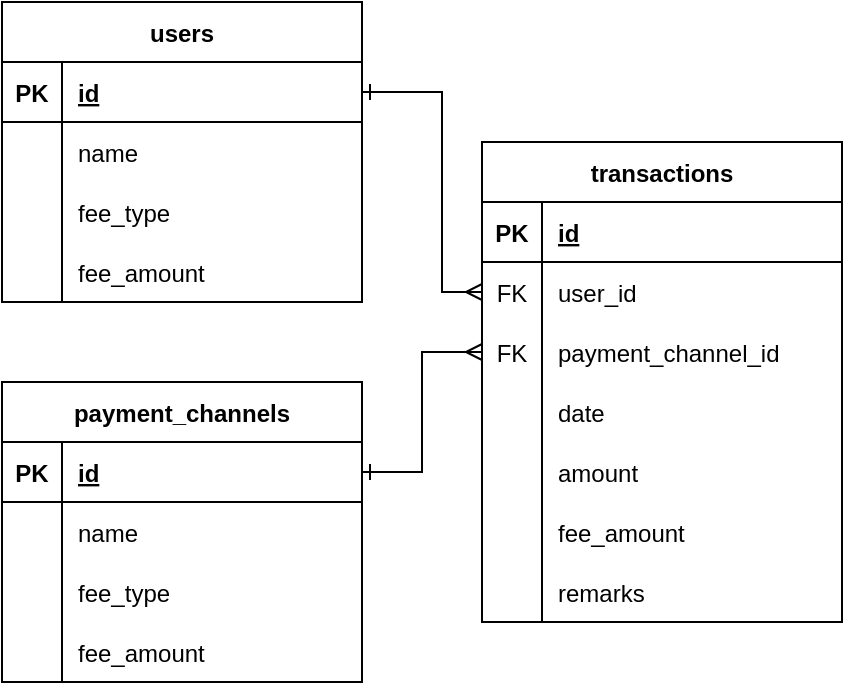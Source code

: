 <mxfile version="20.8.9" type="github">
  <diagram id="M0o8-B2Olikb4AZgp4i0" name="Page-1">
    <mxGraphModel dx="487" dy="741" grid="1" gridSize="10" guides="1" tooltips="1" connect="1" arrows="1" fold="1" page="1" pageScale="1" pageWidth="850" pageHeight="1100" math="0" shadow="0">
      <root>
        <mxCell id="0" />
        <mxCell id="1" parent="0" />
        <mxCell id="arEwCPSn7kEbS8uEqYFy-2" value="transactions" style="shape=table;startSize=30;container=1;collapsible=1;childLayout=tableLayout;fixedRows=1;rowLines=0;fontStyle=1;align=center;resizeLast=1;" vertex="1" parent="1">
          <mxGeometry x="360" y="240" width="180" height="240" as="geometry" />
        </mxCell>
        <mxCell id="arEwCPSn7kEbS8uEqYFy-3" value="" style="shape=tableRow;horizontal=0;startSize=0;swimlaneHead=0;swimlaneBody=0;fillColor=none;collapsible=0;dropTarget=0;points=[[0,0.5],[1,0.5]];portConstraint=eastwest;top=0;left=0;right=0;bottom=1;" vertex="1" parent="arEwCPSn7kEbS8uEqYFy-2">
          <mxGeometry y="30" width="180" height="30" as="geometry" />
        </mxCell>
        <mxCell id="arEwCPSn7kEbS8uEqYFy-4" value="PK" style="shape=partialRectangle;connectable=0;fillColor=none;top=0;left=0;bottom=0;right=0;fontStyle=1;overflow=hidden;" vertex="1" parent="arEwCPSn7kEbS8uEqYFy-3">
          <mxGeometry width="30" height="30" as="geometry">
            <mxRectangle width="30" height="30" as="alternateBounds" />
          </mxGeometry>
        </mxCell>
        <mxCell id="arEwCPSn7kEbS8uEqYFy-5" value="id" style="shape=partialRectangle;connectable=0;fillColor=none;top=0;left=0;bottom=0;right=0;align=left;spacingLeft=6;fontStyle=5;overflow=hidden;" vertex="1" parent="arEwCPSn7kEbS8uEqYFy-3">
          <mxGeometry x="30" width="150" height="30" as="geometry">
            <mxRectangle width="150" height="30" as="alternateBounds" />
          </mxGeometry>
        </mxCell>
        <mxCell id="arEwCPSn7kEbS8uEqYFy-29" value="" style="shape=tableRow;horizontal=0;startSize=0;swimlaneHead=0;swimlaneBody=0;fillColor=none;collapsible=0;dropTarget=0;points=[[0,0.5],[1,0.5]];portConstraint=eastwest;top=0;left=0;right=0;bottom=0;" vertex="1" parent="arEwCPSn7kEbS8uEqYFy-2">
          <mxGeometry y="60" width="180" height="30" as="geometry" />
        </mxCell>
        <mxCell id="arEwCPSn7kEbS8uEqYFy-30" value="FK" style="shape=partialRectangle;connectable=0;fillColor=none;top=0;left=0;bottom=0;right=0;editable=1;overflow=hidden;" vertex="1" parent="arEwCPSn7kEbS8uEqYFy-29">
          <mxGeometry width="30" height="30" as="geometry">
            <mxRectangle width="30" height="30" as="alternateBounds" />
          </mxGeometry>
        </mxCell>
        <mxCell id="arEwCPSn7kEbS8uEqYFy-31" value="user_id" style="shape=partialRectangle;connectable=0;fillColor=none;top=0;left=0;bottom=0;right=0;align=left;spacingLeft=6;overflow=hidden;" vertex="1" parent="arEwCPSn7kEbS8uEqYFy-29">
          <mxGeometry x="30" width="150" height="30" as="geometry">
            <mxRectangle width="150" height="30" as="alternateBounds" />
          </mxGeometry>
        </mxCell>
        <mxCell id="arEwCPSn7kEbS8uEqYFy-6" value="" style="shape=tableRow;horizontal=0;startSize=0;swimlaneHead=0;swimlaneBody=0;fillColor=none;collapsible=0;dropTarget=0;points=[[0,0.5],[1,0.5]];portConstraint=eastwest;top=0;left=0;right=0;bottom=0;" vertex="1" parent="arEwCPSn7kEbS8uEqYFy-2">
          <mxGeometry y="90" width="180" height="30" as="geometry" />
        </mxCell>
        <mxCell id="arEwCPSn7kEbS8uEqYFy-7" value="FK" style="shape=partialRectangle;connectable=0;fillColor=none;top=0;left=0;bottom=0;right=0;editable=1;overflow=hidden;" vertex="1" parent="arEwCPSn7kEbS8uEqYFy-6">
          <mxGeometry width="30" height="30" as="geometry">
            <mxRectangle width="30" height="30" as="alternateBounds" />
          </mxGeometry>
        </mxCell>
        <mxCell id="arEwCPSn7kEbS8uEqYFy-8" value="payment_channel_id" style="shape=partialRectangle;connectable=0;fillColor=none;top=0;left=0;bottom=0;right=0;align=left;spacingLeft=6;overflow=hidden;" vertex="1" parent="arEwCPSn7kEbS8uEqYFy-6">
          <mxGeometry x="30" width="150" height="30" as="geometry">
            <mxRectangle width="150" height="30" as="alternateBounds" />
          </mxGeometry>
        </mxCell>
        <mxCell id="arEwCPSn7kEbS8uEqYFy-48" value="" style="shape=tableRow;horizontal=0;startSize=0;swimlaneHead=0;swimlaneBody=0;fillColor=none;collapsible=0;dropTarget=0;points=[[0,0.5],[1,0.5]];portConstraint=eastwest;top=0;left=0;right=0;bottom=0;" vertex="1" parent="arEwCPSn7kEbS8uEqYFy-2">
          <mxGeometry y="120" width="180" height="30" as="geometry" />
        </mxCell>
        <mxCell id="arEwCPSn7kEbS8uEqYFy-49" value="" style="shape=partialRectangle;connectable=0;fillColor=none;top=0;left=0;bottom=0;right=0;editable=1;overflow=hidden;" vertex="1" parent="arEwCPSn7kEbS8uEqYFy-48">
          <mxGeometry width="30" height="30" as="geometry">
            <mxRectangle width="30" height="30" as="alternateBounds" />
          </mxGeometry>
        </mxCell>
        <mxCell id="arEwCPSn7kEbS8uEqYFy-50" value="date" style="shape=partialRectangle;connectable=0;fillColor=none;top=0;left=0;bottom=0;right=0;align=left;spacingLeft=6;overflow=hidden;" vertex="1" parent="arEwCPSn7kEbS8uEqYFy-48">
          <mxGeometry x="30" width="150" height="30" as="geometry">
            <mxRectangle width="150" height="30" as="alternateBounds" />
          </mxGeometry>
        </mxCell>
        <mxCell id="arEwCPSn7kEbS8uEqYFy-9" value="" style="shape=tableRow;horizontal=0;startSize=0;swimlaneHead=0;swimlaneBody=0;fillColor=none;collapsible=0;dropTarget=0;points=[[0,0.5],[1,0.5]];portConstraint=eastwest;top=0;left=0;right=0;bottom=0;" vertex="1" parent="arEwCPSn7kEbS8uEqYFy-2">
          <mxGeometry y="150" width="180" height="30" as="geometry" />
        </mxCell>
        <mxCell id="arEwCPSn7kEbS8uEqYFy-10" value="" style="shape=partialRectangle;connectable=0;fillColor=none;top=0;left=0;bottom=0;right=0;editable=1;overflow=hidden;" vertex="1" parent="arEwCPSn7kEbS8uEqYFy-9">
          <mxGeometry width="30" height="30" as="geometry">
            <mxRectangle width="30" height="30" as="alternateBounds" />
          </mxGeometry>
        </mxCell>
        <mxCell id="arEwCPSn7kEbS8uEqYFy-11" value="amount" style="shape=partialRectangle;connectable=0;fillColor=none;top=0;left=0;bottom=0;right=0;align=left;spacingLeft=6;overflow=hidden;" vertex="1" parent="arEwCPSn7kEbS8uEqYFy-9">
          <mxGeometry x="30" width="150" height="30" as="geometry">
            <mxRectangle width="150" height="30" as="alternateBounds" />
          </mxGeometry>
        </mxCell>
        <mxCell id="arEwCPSn7kEbS8uEqYFy-12" value="" style="shape=tableRow;horizontal=0;startSize=0;swimlaneHead=0;swimlaneBody=0;fillColor=none;collapsible=0;dropTarget=0;points=[[0,0.5],[1,0.5]];portConstraint=eastwest;top=0;left=0;right=0;bottom=0;" vertex="1" parent="arEwCPSn7kEbS8uEqYFy-2">
          <mxGeometry y="180" width="180" height="30" as="geometry" />
        </mxCell>
        <mxCell id="arEwCPSn7kEbS8uEqYFy-13" value="" style="shape=partialRectangle;connectable=0;fillColor=none;top=0;left=0;bottom=0;right=0;editable=1;overflow=hidden;" vertex="1" parent="arEwCPSn7kEbS8uEqYFy-12">
          <mxGeometry width="30" height="30" as="geometry">
            <mxRectangle width="30" height="30" as="alternateBounds" />
          </mxGeometry>
        </mxCell>
        <mxCell id="arEwCPSn7kEbS8uEqYFy-14" value="fee_amount" style="shape=partialRectangle;connectable=0;fillColor=none;top=0;left=0;bottom=0;right=0;align=left;spacingLeft=6;overflow=hidden;" vertex="1" parent="arEwCPSn7kEbS8uEqYFy-12">
          <mxGeometry x="30" width="150" height="30" as="geometry">
            <mxRectangle width="150" height="30" as="alternateBounds" />
          </mxGeometry>
        </mxCell>
        <mxCell id="arEwCPSn7kEbS8uEqYFy-45" value="" style="shape=tableRow;horizontal=0;startSize=0;swimlaneHead=0;swimlaneBody=0;fillColor=none;collapsible=0;dropTarget=0;points=[[0,0.5],[1,0.5]];portConstraint=eastwest;top=0;left=0;right=0;bottom=0;" vertex="1" parent="arEwCPSn7kEbS8uEqYFy-2">
          <mxGeometry y="210" width="180" height="30" as="geometry" />
        </mxCell>
        <mxCell id="arEwCPSn7kEbS8uEqYFy-46" value="" style="shape=partialRectangle;connectable=0;fillColor=none;top=0;left=0;bottom=0;right=0;editable=1;overflow=hidden;" vertex="1" parent="arEwCPSn7kEbS8uEqYFy-45">
          <mxGeometry width="30" height="30" as="geometry">
            <mxRectangle width="30" height="30" as="alternateBounds" />
          </mxGeometry>
        </mxCell>
        <mxCell id="arEwCPSn7kEbS8uEqYFy-47" value="remarks" style="shape=partialRectangle;connectable=0;fillColor=none;top=0;left=0;bottom=0;right=0;align=left;spacingLeft=6;overflow=hidden;" vertex="1" parent="arEwCPSn7kEbS8uEqYFy-45">
          <mxGeometry x="30" width="150" height="30" as="geometry">
            <mxRectangle width="150" height="30" as="alternateBounds" />
          </mxGeometry>
        </mxCell>
        <mxCell id="arEwCPSn7kEbS8uEqYFy-15" value="payment_channels" style="shape=table;startSize=30;container=1;collapsible=1;childLayout=tableLayout;fixedRows=1;rowLines=0;fontStyle=1;align=center;resizeLast=1;" vertex="1" parent="1">
          <mxGeometry x="120" y="360" width="180" height="150" as="geometry" />
        </mxCell>
        <mxCell id="arEwCPSn7kEbS8uEqYFy-16" value="" style="shape=tableRow;horizontal=0;startSize=0;swimlaneHead=0;swimlaneBody=0;fillColor=none;collapsible=0;dropTarget=0;points=[[0,0.5],[1,0.5]];portConstraint=eastwest;top=0;left=0;right=0;bottom=1;" vertex="1" parent="arEwCPSn7kEbS8uEqYFy-15">
          <mxGeometry y="30" width="180" height="30" as="geometry" />
        </mxCell>
        <mxCell id="arEwCPSn7kEbS8uEqYFy-17" value="PK" style="shape=partialRectangle;connectable=0;fillColor=none;top=0;left=0;bottom=0;right=0;fontStyle=1;overflow=hidden;" vertex="1" parent="arEwCPSn7kEbS8uEqYFy-16">
          <mxGeometry width="30" height="30" as="geometry">
            <mxRectangle width="30" height="30" as="alternateBounds" />
          </mxGeometry>
        </mxCell>
        <mxCell id="arEwCPSn7kEbS8uEqYFy-18" value="id" style="shape=partialRectangle;connectable=0;fillColor=none;top=0;left=0;bottom=0;right=0;align=left;spacingLeft=6;fontStyle=5;overflow=hidden;" vertex="1" parent="arEwCPSn7kEbS8uEqYFy-16">
          <mxGeometry x="30" width="150" height="30" as="geometry">
            <mxRectangle width="150" height="30" as="alternateBounds" />
          </mxGeometry>
        </mxCell>
        <mxCell id="arEwCPSn7kEbS8uEqYFy-19" value="" style="shape=tableRow;horizontal=0;startSize=0;swimlaneHead=0;swimlaneBody=0;fillColor=none;collapsible=0;dropTarget=0;points=[[0,0.5],[1,0.5]];portConstraint=eastwest;top=0;left=0;right=0;bottom=0;" vertex="1" parent="arEwCPSn7kEbS8uEqYFy-15">
          <mxGeometry y="60" width="180" height="30" as="geometry" />
        </mxCell>
        <mxCell id="arEwCPSn7kEbS8uEqYFy-20" value="" style="shape=partialRectangle;connectable=0;fillColor=none;top=0;left=0;bottom=0;right=0;editable=1;overflow=hidden;" vertex="1" parent="arEwCPSn7kEbS8uEqYFy-19">
          <mxGeometry width="30" height="30" as="geometry">
            <mxRectangle width="30" height="30" as="alternateBounds" />
          </mxGeometry>
        </mxCell>
        <mxCell id="arEwCPSn7kEbS8uEqYFy-21" value="name" style="shape=partialRectangle;connectable=0;fillColor=none;top=0;left=0;bottom=0;right=0;align=left;spacingLeft=6;overflow=hidden;" vertex="1" parent="arEwCPSn7kEbS8uEqYFy-19">
          <mxGeometry x="30" width="150" height="30" as="geometry">
            <mxRectangle width="150" height="30" as="alternateBounds" />
          </mxGeometry>
        </mxCell>
        <mxCell id="arEwCPSn7kEbS8uEqYFy-22" value="" style="shape=tableRow;horizontal=0;startSize=0;swimlaneHead=0;swimlaneBody=0;fillColor=none;collapsible=0;dropTarget=0;points=[[0,0.5],[1,0.5]];portConstraint=eastwest;top=0;left=0;right=0;bottom=0;" vertex="1" parent="arEwCPSn7kEbS8uEqYFy-15">
          <mxGeometry y="90" width="180" height="30" as="geometry" />
        </mxCell>
        <mxCell id="arEwCPSn7kEbS8uEqYFy-23" value="" style="shape=partialRectangle;connectable=0;fillColor=none;top=0;left=0;bottom=0;right=0;editable=1;overflow=hidden;" vertex="1" parent="arEwCPSn7kEbS8uEqYFy-22">
          <mxGeometry width="30" height="30" as="geometry">
            <mxRectangle width="30" height="30" as="alternateBounds" />
          </mxGeometry>
        </mxCell>
        <mxCell id="arEwCPSn7kEbS8uEqYFy-24" value="fee_type" style="shape=partialRectangle;connectable=0;fillColor=none;top=0;left=0;bottom=0;right=0;align=left;spacingLeft=6;overflow=hidden;" vertex="1" parent="arEwCPSn7kEbS8uEqYFy-22">
          <mxGeometry x="30" width="150" height="30" as="geometry">
            <mxRectangle width="150" height="30" as="alternateBounds" />
          </mxGeometry>
        </mxCell>
        <mxCell id="arEwCPSn7kEbS8uEqYFy-25" value="" style="shape=tableRow;horizontal=0;startSize=0;swimlaneHead=0;swimlaneBody=0;fillColor=none;collapsible=0;dropTarget=0;points=[[0,0.5],[1,0.5]];portConstraint=eastwest;top=0;left=0;right=0;bottom=0;" vertex="1" parent="arEwCPSn7kEbS8uEqYFy-15">
          <mxGeometry y="120" width="180" height="30" as="geometry" />
        </mxCell>
        <mxCell id="arEwCPSn7kEbS8uEqYFy-26" value="" style="shape=partialRectangle;connectable=0;fillColor=none;top=0;left=0;bottom=0;right=0;editable=1;overflow=hidden;" vertex="1" parent="arEwCPSn7kEbS8uEqYFy-25">
          <mxGeometry width="30" height="30" as="geometry">
            <mxRectangle width="30" height="30" as="alternateBounds" />
          </mxGeometry>
        </mxCell>
        <mxCell id="arEwCPSn7kEbS8uEqYFy-27" value="fee_amount" style="shape=partialRectangle;connectable=0;fillColor=none;top=0;left=0;bottom=0;right=0;align=left;spacingLeft=6;overflow=hidden;" vertex="1" parent="arEwCPSn7kEbS8uEqYFy-25">
          <mxGeometry x="30" width="150" height="30" as="geometry">
            <mxRectangle width="150" height="30" as="alternateBounds" />
          </mxGeometry>
        </mxCell>
        <mxCell id="arEwCPSn7kEbS8uEqYFy-28" style="edgeStyle=orthogonalEdgeStyle;rounded=0;orthogonalLoop=1;jettySize=auto;html=1;endArrow=ERmany;endFill=0;startArrow=ERone;startFill=0;" edge="1" parent="1" source="arEwCPSn7kEbS8uEqYFy-16" target="arEwCPSn7kEbS8uEqYFy-6">
          <mxGeometry relative="1" as="geometry">
            <mxPoint x="310" y="260" as="targetPoint" />
          </mxGeometry>
        </mxCell>
        <mxCell id="arEwCPSn7kEbS8uEqYFy-32" value="users" style="shape=table;startSize=30;container=1;collapsible=1;childLayout=tableLayout;fixedRows=1;rowLines=0;fontStyle=1;align=center;resizeLast=1;" vertex="1" parent="1">
          <mxGeometry x="120" y="170" width="180" height="150" as="geometry" />
        </mxCell>
        <mxCell id="arEwCPSn7kEbS8uEqYFy-33" value="" style="shape=tableRow;horizontal=0;startSize=0;swimlaneHead=0;swimlaneBody=0;fillColor=none;collapsible=0;dropTarget=0;points=[[0,0.5],[1,0.5]];portConstraint=eastwest;top=0;left=0;right=0;bottom=1;" vertex="1" parent="arEwCPSn7kEbS8uEqYFy-32">
          <mxGeometry y="30" width="180" height="30" as="geometry" />
        </mxCell>
        <mxCell id="arEwCPSn7kEbS8uEqYFy-34" value="PK" style="shape=partialRectangle;connectable=0;fillColor=none;top=0;left=0;bottom=0;right=0;fontStyle=1;overflow=hidden;" vertex="1" parent="arEwCPSn7kEbS8uEqYFy-33">
          <mxGeometry width="30" height="30" as="geometry">
            <mxRectangle width="30" height="30" as="alternateBounds" />
          </mxGeometry>
        </mxCell>
        <mxCell id="arEwCPSn7kEbS8uEqYFy-35" value="id" style="shape=partialRectangle;connectable=0;fillColor=none;top=0;left=0;bottom=0;right=0;align=left;spacingLeft=6;fontStyle=5;overflow=hidden;" vertex="1" parent="arEwCPSn7kEbS8uEqYFy-33">
          <mxGeometry x="30" width="150" height="30" as="geometry">
            <mxRectangle width="150" height="30" as="alternateBounds" />
          </mxGeometry>
        </mxCell>
        <mxCell id="arEwCPSn7kEbS8uEqYFy-36" value="" style="shape=tableRow;horizontal=0;startSize=0;swimlaneHead=0;swimlaneBody=0;fillColor=none;collapsible=0;dropTarget=0;points=[[0,0.5],[1,0.5]];portConstraint=eastwest;top=0;left=0;right=0;bottom=0;" vertex="1" parent="arEwCPSn7kEbS8uEqYFy-32">
          <mxGeometry y="60" width="180" height="30" as="geometry" />
        </mxCell>
        <mxCell id="arEwCPSn7kEbS8uEqYFy-37" value="" style="shape=partialRectangle;connectable=0;fillColor=none;top=0;left=0;bottom=0;right=0;editable=1;overflow=hidden;" vertex="1" parent="arEwCPSn7kEbS8uEqYFy-36">
          <mxGeometry width="30" height="30" as="geometry">
            <mxRectangle width="30" height="30" as="alternateBounds" />
          </mxGeometry>
        </mxCell>
        <mxCell id="arEwCPSn7kEbS8uEqYFy-38" value="name" style="shape=partialRectangle;connectable=0;fillColor=none;top=0;left=0;bottom=0;right=0;align=left;spacingLeft=6;overflow=hidden;" vertex="1" parent="arEwCPSn7kEbS8uEqYFy-36">
          <mxGeometry x="30" width="150" height="30" as="geometry">
            <mxRectangle width="150" height="30" as="alternateBounds" />
          </mxGeometry>
        </mxCell>
        <mxCell id="arEwCPSn7kEbS8uEqYFy-39" value="" style="shape=tableRow;horizontal=0;startSize=0;swimlaneHead=0;swimlaneBody=0;fillColor=none;collapsible=0;dropTarget=0;points=[[0,0.5],[1,0.5]];portConstraint=eastwest;top=0;left=0;right=0;bottom=0;" vertex="1" parent="arEwCPSn7kEbS8uEqYFy-32">
          <mxGeometry y="90" width="180" height="30" as="geometry" />
        </mxCell>
        <mxCell id="arEwCPSn7kEbS8uEqYFy-40" value="" style="shape=partialRectangle;connectable=0;fillColor=none;top=0;left=0;bottom=0;right=0;editable=1;overflow=hidden;" vertex="1" parent="arEwCPSn7kEbS8uEqYFy-39">
          <mxGeometry width="30" height="30" as="geometry">
            <mxRectangle width="30" height="30" as="alternateBounds" />
          </mxGeometry>
        </mxCell>
        <mxCell id="arEwCPSn7kEbS8uEqYFy-41" value="fee_type" style="shape=partialRectangle;connectable=0;fillColor=none;top=0;left=0;bottom=0;right=0;align=left;spacingLeft=6;overflow=hidden;" vertex="1" parent="arEwCPSn7kEbS8uEqYFy-39">
          <mxGeometry x="30" width="150" height="30" as="geometry">
            <mxRectangle width="150" height="30" as="alternateBounds" />
          </mxGeometry>
        </mxCell>
        <mxCell id="arEwCPSn7kEbS8uEqYFy-42" value="" style="shape=tableRow;horizontal=0;startSize=0;swimlaneHead=0;swimlaneBody=0;fillColor=none;collapsible=0;dropTarget=0;points=[[0,0.5],[1,0.5]];portConstraint=eastwest;top=0;left=0;right=0;bottom=0;" vertex="1" parent="arEwCPSn7kEbS8uEqYFy-32">
          <mxGeometry y="120" width="180" height="30" as="geometry" />
        </mxCell>
        <mxCell id="arEwCPSn7kEbS8uEqYFy-43" value="" style="shape=partialRectangle;connectable=0;fillColor=none;top=0;left=0;bottom=0;right=0;editable=1;overflow=hidden;" vertex="1" parent="arEwCPSn7kEbS8uEqYFy-42">
          <mxGeometry width="30" height="30" as="geometry">
            <mxRectangle width="30" height="30" as="alternateBounds" />
          </mxGeometry>
        </mxCell>
        <mxCell id="arEwCPSn7kEbS8uEqYFy-44" value="fee_amount" style="shape=partialRectangle;connectable=0;fillColor=none;top=0;left=0;bottom=0;right=0;align=left;spacingLeft=6;overflow=hidden;" vertex="1" parent="arEwCPSn7kEbS8uEqYFy-42">
          <mxGeometry x="30" width="150" height="30" as="geometry">
            <mxRectangle width="150" height="30" as="alternateBounds" />
          </mxGeometry>
        </mxCell>
        <mxCell id="arEwCPSn7kEbS8uEqYFy-51" style="edgeStyle=orthogonalEdgeStyle;rounded=0;orthogonalLoop=1;jettySize=auto;html=1;endArrow=ERmany;endFill=0;startArrow=ERone;startFill=0;" edge="1" parent="1" source="arEwCPSn7kEbS8uEqYFy-33" target="arEwCPSn7kEbS8uEqYFy-29">
          <mxGeometry relative="1" as="geometry">
            <mxPoint x="300" y="315" as="sourcePoint" />
            <mxPoint x="370.0" y="355" as="targetPoint" />
            <Array as="points">
              <mxPoint x="340" y="215" />
              <mxPoint x="340" y="315" />
            </Array>
          </mxGeometry>
        </mxCell>
      </root>
    </mxGraphModel>
  </diagram>
</mxfile>
